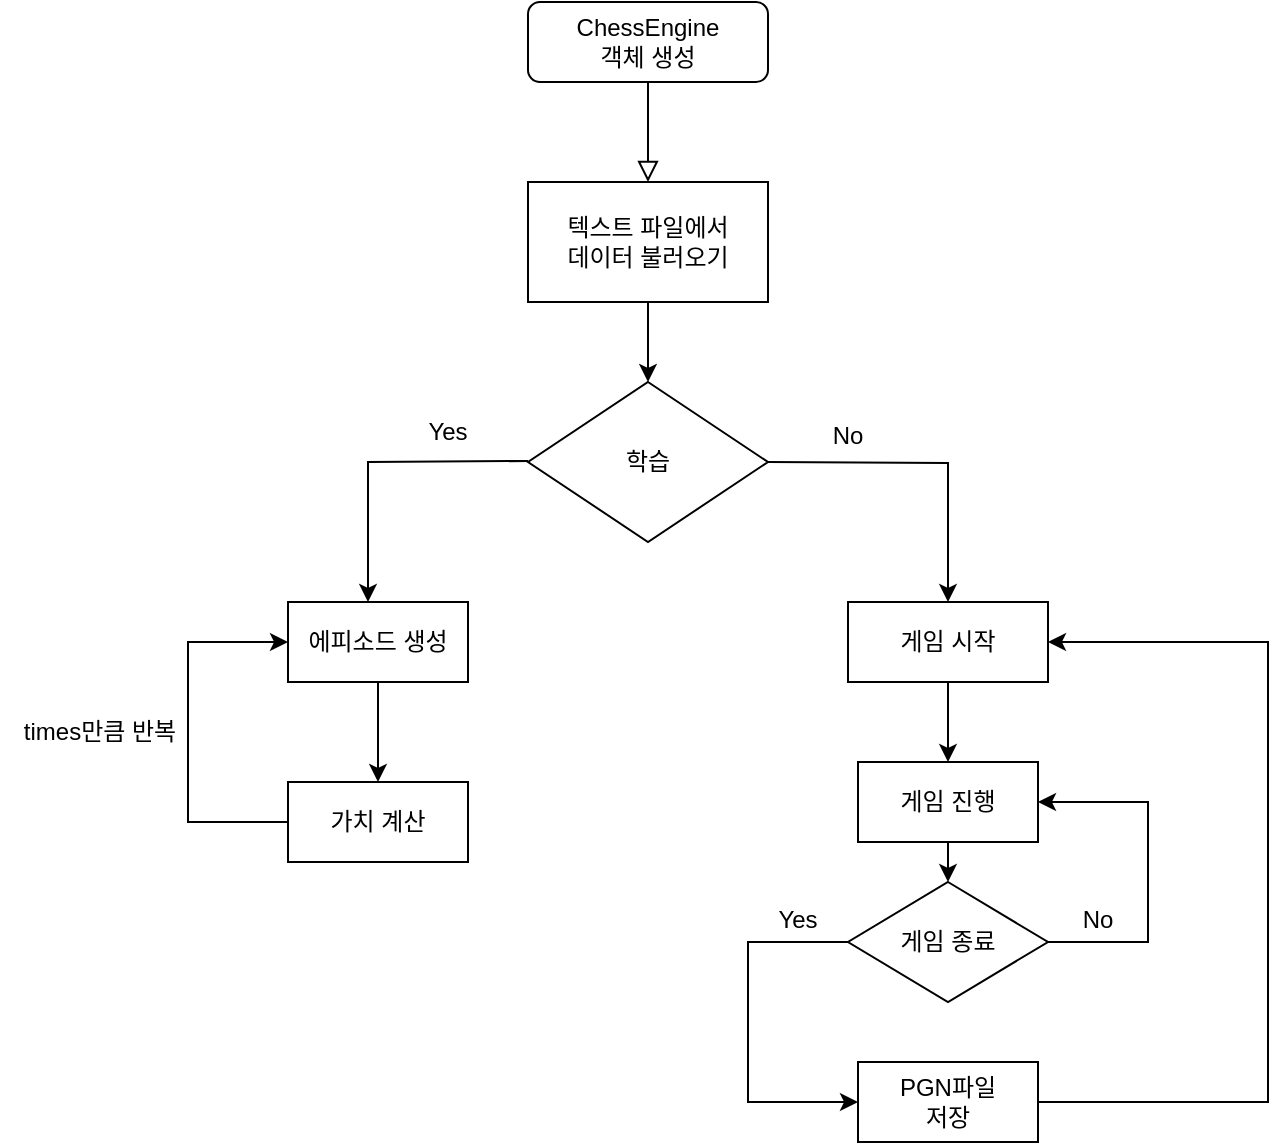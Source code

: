 <mxfile version="22.1.3" type="github">
  <diagram id="C5RBs43oDa-KdzZeNtuy" name="Page-1">
    <mxGraphModel dx="1434" dy="746" grid="1" gridSize="10" guides="1" tooltips="1" connect="1" arrows="1" fold="1" page="1" pageScale="1" pageWidth="827" pageHeight="1169" math="0" shadow="0">
      <root>
        <mxCell id="WIyWlLk6GJQsqaUBKTNV-0" />
        <mxCell id="WIyWlLk6GJQsqaUBKTNV-1" parent="WIyWlLk6GJQsqaUBKTNV-0" />
        <mxCell id="WIyWlLk6GJQsqaUBKTNV-2" value="" style="rounded=0;html=1;jettySize=auto;orthogonalLoop=1;fontSize=11;endArrow=block;endFill=0;endSize=8;strokeWidth=1;shadow=0;labelBackgroundColor=none;edgeStyle=orthogonalEdgeStyle;" parent="WIyWlLk6GJQsqaUBKTNV-1" source="WIyWlLk6GJQsqaUBKTNV-3" edge="1">
          <mxGeometry relative="1" as="geometry">
            <mxPoint x="360" y="170" as="targetPoint" />
          </mxGeometry>
        </mxCell>
        <mxCell id="WIyWlLk6GJQsqaUBKTNV-3" value="ChessEngine&lt;br&gt;객체 생성" style="rounded=1;whiteSpace=wrap;html=1;fontSize=12;glass=0;strokeWidth=1;shadow=0;" parent="WIyWlLk6GJQsqaUBKTNV-1" vertex="1">
          <mxGeometry x="300" y="80" width="120" height="40" as="geometry" />
        </mxCell>
        <mxCell id="ewc8HOzswKNe9U1iAfw0-1" value="텍스트 파일에서 &lt;br&gt;데이터 불러오기" style="rounded=0;whiteSpace=wrap;html=1;" parent="WIyWlLk6GJQsqaUBKTNV-1" vertex="1">
          <mxGeometry x="300" y="170" width="120" height="60" as="geometry" />
        </mxCell>
        <mxCell id="ewc8HOzswKNe9U1iAfw0-2" value="" style="endArrow=classic;html=1;rounded=0;exitX=0.5;exitY=1;exitDx=0;exitDy=0;" parent="WIyWlLk6GJQsqaUBKTNV-1" source="ewc8HOzswKNe9U1iAfw0-1" edge="1">
          <mxGeometry width="50" height="50" relative="1" as="geometry">
            <mxPoint x="390" y="410" as="sourcePoint" />
            <mxPoint x="360" y="270" as="targetPoint" />
          </mxGeometry>
        </mxCell>
        <mxCell id="ewc8HOzswKNe9U1iAfw0-3" value="학습" style="rhombus;whiteSpace=wrap;html=1;" parent="WIyWlLk6GJQsqaUBKTNV-1" vertex="1">
          <mxGeometry x="300" y="270" width="120" height="80" as="geometry" />
        </mxCell>
        <mxCell id="ewc8HOzswKNe9U1iAfw0-6" value="" style="endArrow=classic;html=1;rounded=0;exitX=0;exitY=0.5;exitDx=0;exitDy=0;" parent="WIyWlLk6GJQsqaUBKTNV-1" edge="1">
          <mxGeometry width="50" height="50" relative="1" as="geometry">
            <mxPoint x="300" y="309.5" as="sourcePoint" />
            <mxPoint x="220" y="380" as="targetPoint" />
            <Array as="points">
              <mxPoint x="220" y="310" />
            </Array>
          </mxGeometry>
        </mxCell>
        <mxCell id="ewc8HOzswKNe9U1iAfw0-7" value="Yes" style="text;html=1;strokeColor=none;fillColor=none;align=center;verticalAlign=middle;whiteSpace=wrap;rounded=0;" parent="WIyWlLk6GJQsqaUBKTNV-1" vertex="1">
          <mxGeometry x="230" y="280" width="60" height="30" as="geometry" />
        </mxCell>
        <mxCell id="ewc8HOzswKNe9U1iAfw0-8" value="No" style="text;html=1;strokeColor=none;fillColor=none;align=center;verticalAlign=middle;whiteSpace=wrap;rounded=0;" parent="WIyWlLk6GJQsqaUBKTNV-1" vertex="1">
          <mxGeometry x="430" y="282" width="60" height="30" as="geometry" />
        </mxCell>
        <mxCell id="ewc8HOzswKNe9U1iAfw0-10" value="" style="endArrow=classic;html=1;rounded=0;exitX=0;exitY=0.5;exitDx=0;exitDy=0;" parent="WIyWlLk6GJQsqaUBKTNV-1" edge="1">
          <mxGeometry width="50" height="50" relative="1" as="geometry">
            <mxPoint x="420" y="310" as="sourcePoint" />
            <mxPoint x="510" y="380" as="targetPoint" />
            <Array as="points">
              <mxPoint x="510" y="310.5" />
            </Array>
          </mxGeometry>
        </mxCell>
        <mxCell id="ewc8HOzswKNe9U1iAfw0-11" value="에피소드 생성" style="rounded=0;whiteSpace=wrap;html=1;" parent="WIyWlLk6GJQsqaUBKTNV-1" vertex="1">
          <mxGeometry x="180" y="380" width="90" height="40" as="geometry" />
        </mxCell>
        <mxCell id="ewc8HOzswKNe9U1iAfw0-12" value="" style="endArrow=classic;html=1;rounded=0;exitX=0.5;exitY=1;exitDx=0;exitDy=0;" parent="WIyWlLk6GJQsqaUBKTNV-1" source="ewc8HOzswKNe9U1iAfw0-11" target="ewc8HOzswKNe9U1iAfw0-13" edge="1">
          <mxGeometry width="50" height="50" relative="1" as="geometry">
            <mxPoint x="390" y="410" as="sourcePoint" />
            <mxPoint x="410" y="420" as="targetPoint" />
          </mxGeometry>
        </mxCell>
        <mxCell id="ewc8HOzswKNe9U1iAfw0-13" value="가치 계산" style="rounded=0;whiteSpace=wrap;html=1;" parent="WIyWlLk6GJQsqaUBKTNV-1" vertex="1">
          <mxGeometry x="180" y="470" width="90" height="40" as="geometry" />
        </mxCell>
        <mxCell id="ewc8HOzswKNe9U1iAfw0-14" value="" style="endArrow=classic;html=1;rounded=0;entryX=0;entryY=0.5;entryDx=0;entryDy=0;exitX=0;exitY=0.5;exitDx=0;exitDy=0;" parent="WIyWlLk6GJQsqaUBKTNV-1" source="ewc8HOzswKNe9U1iAfw0-13" target="ewc8HOzswKNe9U1iAfw0-11" edge="1">
          <mxGeometry width="50" height="50" relative="1" as="geometry">
            <mxPoint x="180" y="495" as="sourcePoint" />
            <mxPoint x="180" y="405" as="targetPoint" />
            <Array as="points">
              <mxPoint x="130" y="490" />
              <mxPoint x="130" y="400" />
            </Array>
          </mxGeometry>
        </mxCell>
        <mxCell id="ewc8HOzswKNe9U1iAfw0-15" value="times만큼 반복" style="text;html=1;strokeColor=none;fillColor=none;align=center;verticalAlign=middle;whiteSpace=wrap;rounded=0;" parent="WIyWlLk6GJQsqaUBKTNV-1" vertex="1">
          <mxGeometry x="36" y="430" width="100" height="30" as="geometry" />
        </mxCell>
        <mxCell id="ewc8HOzswKNe9U1iAfw0-16" value="게임 시작" style="rounded=0;whiteSpace=wrap;html=1;" parent="WIyWlLk6GJQsqaUBKTNV-1" vertex="1">
          <mxGeometry x="460" y="380" width="100" height="40" as="geometry" />
        </mxCell>
        <mxCell id="ewc8HOzswKNe9U1iAfw0-17" value="게임 진행" style="rounded=0;whiteSpace=wrap;html=1;" parent="WIyWlLk6GJQsqaUBKTNV-1" vertex="1">
          <mxGeometry x="465" y="460" width="90" height="40" as="geometry" />
        </mxCell>
        <mxCell id="ewc8HOzswKNe9U1iAfw0-18" value="게임 종료" style="rhombus;whiteSpace=wrap;html=1;" parent="WIyWlLk6GJQsqaUBKTNV-1" vertex="1">
          <mxGeometry x="460" y="520" width="100" height="60" as="geometry" />
        </mxCell>
        <mxCell id="ewc8HOzswKNe9U1iAfw0-19" value="" style="endArrow=classic;html=1;rounded=0;exitX=1;exitY=0.5;exitDx=0;exitDy=0;entryX=1;entryY=0.5;entryDx=0;entryDy=0;" parent="WIyWlLk6GJQsqaUBKTNV-1" source="ewc8HOzswKNe9U1iAfw0-18" target="ewc8HOzswKNe9U1iAfw0-17" edge="1">
          <mxGeometry width="50" height="50" relative="1" as="geometry">
            <mxPoint x="580" y="590" as="sourcePoint" />
            <mxPoint x="730" y="540" as="targetPoint" />
            <Array as="points">
              <mxPoint x="610" y="550" />
              <mxPoint x="610" y="480" />
            </Array>
          </mxGeometry>
        </mxCell>
        <mxCell id="ewc8HOzswKNe9U1iAfw0-20" value="No" style="text;html=1;strokeColor=none;fillColor=none;align=center;verticalAlign=middle;whiteSpace=wrap;rounded=0;" parent="WIyWlLk6GJQsqaUBKTNV-1" vertex="1">
          <mxGeometry x="555" y="524" width="60" height="30" as="geometry" />
        </mxCell>
        <mxCell id="ewc8HOzswKNe9U1iAfw0-21" value="PGN파일&lt;br&gt;저장" style="rounded=0;whiteSpace=wrap;html=1;" parent="WIyWlLk6GJQsqaUBKTNV-1" vertex="1">
          <mxGeometry x="465" y="610" width="90" height="40" as="geometry" />
        </mxCell>
        <mxCell id="ewc8HOzswKNe9U1iAfw0-22" value="" style="endArrow=classic;html=1;rounded=0;exitX=0;exitY=0.5;exitDx=0;exitDy=0;entryX=0;entryY=0.5;entryDx=0;entryDy=0;" parent="WIyWlLk6GJQsqaUBKTNV-1" source="ewc8HOzswKNe9U1iAfw0-18" target="ewc8HOzswKNe9U1iAfw0-21" edge="1">
          <mxGeometry width="50" height="50" relative="1" as="geometry">
            <mxPoint x="430" y="510" as="sourcePoint" />
            <mxPoint x="480" y="460" as="targetPoint" />
            <Array as="points">
              <mxPoint x="410" y="550" />
              <mxPoint x="410" y="630" />
            </Array>
          </mxGeometry>
        </mxCell>
        <mxCell id="ewc8HOzswKNe9U1iAfw0-23" value="Yes" style="text;html=1;strokeColor=none;fillColor=none;align=center;verticalAlign=middle;whiteSpace=wrap;rounded=0;" parent="WIyWlLk6GJQsqaUBKTNV-1" vertex="1">
          <mxGeometry x="405" y="524" width="60" height="30" as="geometry" />
        </mxCell>
        <mxCell id="ewc8HOzswKNe9U1iAfw0-24" value="" style="endArrow=classic;html=1;rounded=0;exitX=1;exitY=0.5;exitDx=0;exitDy=0;entryX=1;entryY=0.5;entryDx=0;entryDy=0;" parent="WIyWlLk6GJQsqaUBKTNV-1" source="ewc8HOzswKNe9U1iAfw0-21" target="ewc8HOzswKNe9U1iAfw0-16" edge="1">
          <mxGeometry width="50" height="50" relative="1" as="geometry">
            <mxPoint x="555" y="635" as="sourcePoint" />
            <mxPoint x="605" y="585" as="targetPoint" />
            <Array as="points">
              <mxPoint x="670" y="630" />
              <mxPoint x="670" y="400" />
            </Array>
          </mxGeometry>
        </mxCell>
        <mxCell id="ewc8HOzswKNe9U1iAfw0-25" value="" style="endArrow=classic;html=1;rounded=0;exitX=0.5;exitY=1;exitDx=0;exitDy=0;entryX=0.5;entryY=0;entryDx=0;entryDy=0;" parent="WIyWlLk6GJQsqaUBKTNV-1" source="ewc8HOzswKNe9U1iAfw0-16" target="ewc8HOzswKNe9U1iAfw0-17" edge="1">
          <mxGeometry width="50" height="50" relative="1" as="geometry">
            <mxPoint x="430" y="510" as="sourcePoint" />
            <mxPoint x="480" y="460" as="targetPoint" />
          </mxGeometry>
        </mxCell>
        <mxCell id="ewc8HOzswKNe9U1iAfw0-26" value="" style="endArrow=classic;html=1;rounded=0;exitX=0.5;exitY=1;exitDx=0;exitDy=0;entryX=0.5;entryY=0;entryDx=0;entryDy=0;" parent="WIyWlLk6GJQsqaUBKTNV-1" source="ewc8HOzswKNe9U1iAfw0-17" target="ewc8HOzswKNe9U1iAfw0-18" edge="1">
          <mxGeometry width="50" height="50" relative="1" as="geometry">
            <mxPoint x="430" y="510" as="sourcePoint" />
            <mxPoint x="480" y="460" as="targetPoint" />
          </mxGeometry>
        </mxCell>
      </root>
    </mxGraphModel>
  </diagram>
</mxfile>
